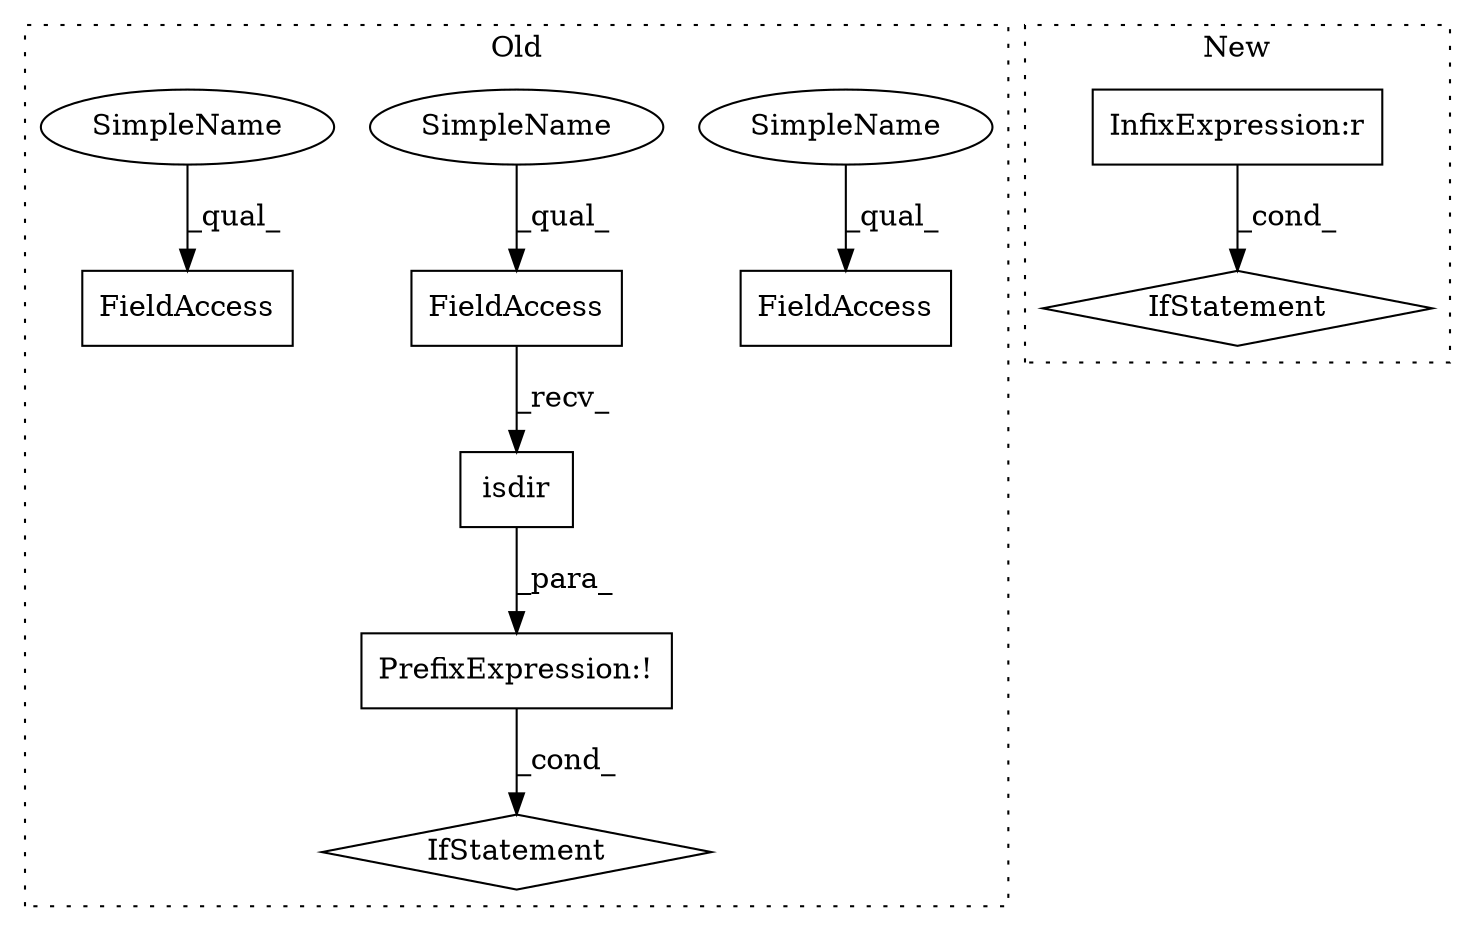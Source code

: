 digraph G {
subgraph cluster0 {
1 [label="isdir" a="32" s="1334,1368" l="6,1" shape="box"];
3 [label="FieldAccess" a="22" s="1326" l="7" shape="box"];
4 [label="IfStatement" a="25" s="1321,1369" l="4,2" shape="diamond"];
5 [label="FieldAccess" a="22" s="1187" l="7" shape="box"];
6 [label="PrefixExpression:!" a="38" s="1325" l="1" shape="box"];
7 [label="FieldAccess" a="22" s="1393" l="7" shape="box"];
9 [label="SimpleName" a="42" s="1187" l="2" shape="ellipse"];
10 [label="SimpleName" a="42" s="1326" l="2" shape="ellipse"];
11 [label="SimpleName" a="42" s="1393" l="2" shape="ellipse"];
label = "Old";
style="dotted";
}
subgraph cluster1 {
2 [label="IfStatement" a="25" s="478,513" l="4,2" shape="diamond"];
8 [label="InfixExpression:r" a="27" s="490" l="3" shape="box"];
label = "New";
style="dotted";
}
1 -> 6 [label="_para_"];
3 -> 1 [label="_recv_"];
6 -> 4 [label="_cond_"];
8 -> 2 [label="_cond_"];
9 -> 5 [label="_qual_"];
10 -> 3 [label="_qual_"];
11 -> 7 [label="_qual_"];
}